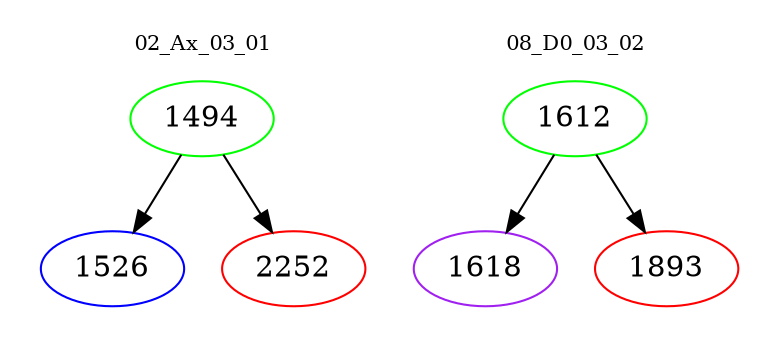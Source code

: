 digraph{
subgraph cluster_0 {
color = white
label = "02_Ax_03_01";
fontsize=10;
T0_1494 [label="1494", color="green"]
T0_1494 -> T0_1526 [color="black"]
T0_1526 [label="1526", color="blue"]
T0_1494 -> T0_2252 [color="black"]
T0_2252 [label="2252", color="red"]
}
subgraph cluster_1 {
color = white
label = "08_D0_03_02";
fontsize=10;
T1_1612 [label="1612", color="green"]
T1_1612 -> T1_1618 [color="black"]
T1_1618 [label="1618", color="purple"]
T1_1612 -> T1_1893 [color="black"]
T1_1893 [label="1893", color="red"]
}
}

